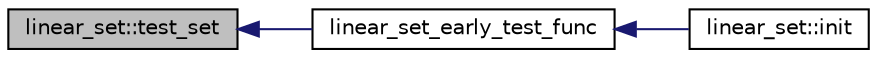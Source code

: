digraph "linear_set::test_set"
{
  edge [fontname="Helvetica",fontsize="10",labelfontname="Helvetica",labelfontsize="10"];
  node [fontname="Helvetica",fontsize="10",shape=record];
  rankdir="LR";
  Node7678 [label="linear_set::test_set",height=0.2,width=0.4,color="black", fillcolor="grey75", style="filled", fontcolor="black"];
  Node7678 -> Node7679 [dir="back",color="midnightblue",fontsize="10",style="solid",fontname="Helvetica"];
  Node7679 [label="linear_set_early_test_func",height=0.2,width=0.4,color="black", fillcolor="white", style="filled",URL="$d7/dea/linear__set_8h.html#a1ef4e3af78068bd4c49bf7d1509cf936"];
  Node7679 -> Node7680 [dir="back",color="midnightblue",fontsize="10",style="solid",fontname="Helvetica"];
  Node7680 [label="linear_set::init",height=0.2,width=0.4,color="black", fillcolor="white", style="filled",URL="$dd/d86/classlinear__set.html#a7ab24e84423749047d5465cb15505475"];
}
